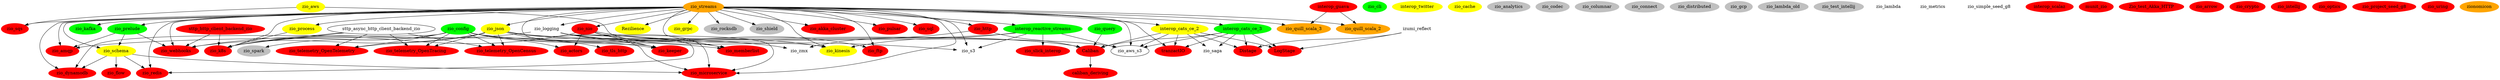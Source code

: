 digraph G {

  {
    node [style=filled,color=green];
    interop_cats_ce_3;
    interop_reactive_streams;
    zio_cli;
    zio_config;
    zio_kafka;
    zio_prelude;
    zio_query;
  }

  {
    node [style=filled,color=yellow];
    interop_cats_ce_2;
    interop_twitter;
    Rezilience;
    zio_aws;
    zio_cache;
    zio_grpc;
    zio_json;
    zio_kinesis;
    zio_process;
    zio_schema;
  }
  
  {
    node [style=filled,color=grey];
    zio_analytics;
    zio_codec;
    zio_columnar;
    zio_connect;
    zio_distributed;
    zio_gcp;
    zio_lambda_old;
    zio_rocksdb;
    zio_shield;
    zio_spark;
    zio_test_intellij;
  }
  
  {
    node [style=filled,color=white];
    izumi_reflect;
    zio_lambda;
    zio_logging;
    zio_metrics;
    zio_s3;
    zio_saga;
    zio_simple_seed_g8;
    zio_zmx;
  }
  
  {
    node [style=filled,color=red];
    Caliban;
    caliban_deriving;
    Distage;
    interop_guava;
    interop_scalaz;
    LogStage;
    munit_zio;
    sttp_http_client_backend_zio;
    tranzactIO;
    Zio_test_Akka_HTTP;
    zio_actors;
    zio_akka_cluster;
    zio_amqp;
    zio_arrow;
    zio_crypto;
    zio_dynamodb;
    zio_flow;
    zio_ftp;
    zio_http;
    zio_intellij;
    zio_k8s;
    zio_keeper;
    zio_memberlist;
    zio_microservice;
    zio_nio;
    zio_optics;
    zio_project_seed_g8;
    zio_pulsar;
    zio_redis;
    zio_slick_interop;
    zio_sql;
    zio_sqs;
    zio_telemetry_OpenCensus;
    zio_telemetry_OpenTelemetry;
    zio_telemetry_OpenTracing;
    zio_tls_http;
    zio_uring;
    zio_webhooks;
  }
  
  {
    node [style=filled,color=orange];
    zio_quill_scala_2;
    zio_quill_scala_3;
    zio_streams;
    zionomicon;
  }
  
  interop_cats_ce_2 -> Caliban;
  interop_cats_ce_3 -> Caliban;
  zio_config -> Caliban;
  zio_query -> Caliban;
  zio_json -> Caliban;
  zio_http -> Caliban;
  
  Caliban -> caliban_deriving;

  izumi_reflect -> Distage;
  interop_cats_ce_2 -> Distage;
  interop_cats_ce_3 -> Distage;
  
  zio_streams -> interop_cats_ce_2;
  zio_streams -> interop_cats_ce_3;
  
  zio_streams -> interop_reactive_streams;
  
  izumi_reflect -> LogStage;
  interop_cats_ce_2 -> LogStage;
  interop_cats_ce_3 -> LogStage;
  
  zio_streams -> Rezilience;
  
  zio_streams -> tranzactIO;
  interop_cats_ce_2 -> tranzactIO;
  interop_cats_ce_3 -> tranzactIO;
  
  zio_nio -> zio_actors;
  zio_config -> zio_actors;
  
  zio_streams -> zio_akka_cluster;
  
  interop_reactive_streams -> zio_amqp;
  zio_streams -> zio_amqp;
  zio_prelude -> zio_amqp;
  
  interop_reactive_streams -> zio_aws_s3;
  interop_cats_ce_2 -> zio_aws_s3;
  interop_cats_ce_3 -> zio_aws_s3;
  zio_config -> zio_aws_s3;
  zio_streams -> zio_aws_s3;
  
  zio_streams -> zio_dynamodb;
  zio_schema -> zio_dynamodb;
  zio_config -> zio_dynamodb;
  
  zio_schema -> zio_flow;
  
  zio_streams -> zio_ftp;
  zio_nio -> zio_ftp;
  
  zio_streams -> zio_grpc;
  zio_streams -> zio_http;
  zio_streams -> zio_json;
  
  zio_streams -> zio_k8s;
  zio_config -> zio_k8s;
  zio_logging -> zio_k8s;
  zio_nio -> zio_k8s;
  zio_process -> zio_k8s;
  sttp_http_client_backend_zio -> zio_k8s;
  sttp_async_http_client_backend_zio -> zio_k8s;
  
  zio_streams -> zio_kafka;
  
  zio_streams -> zio_keeper;
  zio_nio -> zio_keeper;
  zio_logging -> zio_keeper;
  zio_config -> zio_keeper;
  
  zio_streams -> zio_kinesis;
  interop_reactive_streams -> zio_kinesis;
  zio_logging -> zio_kinesis;
  zio_aws -> zio_kinesis;
  
  zio_streams -> zio_logging;
  
  zio_streams -> zio_memberlist;
  zio_nio -> zio_memberlist;
  zio_logging -> zio_memberlist;
  zio_config -> zio_memberlist;
  
  zio_logging -> zio_microservice;
  zio_streams -> zio_microservice;
  zio_schema -> zio_microservice;
  zio_nio -> zio_microservice;
  zio_json -> zio_microservice;
  
  zio_streams -> zio_nio;
  zio_streams -> zio_prelude;
  zio_streams -> zio_process;
  zio_streams -> zio_pulsar;
  
  zio_streams -> zio_quill_scala_2;
  interop_guava -> zio_quill_scala_2;
  
  zio_streams -> zio_quill_scala_3;
  interop_guava -> zio_quill_scala_3;
  
  zio_streams -> zio_redis;
  zio_logging -> zio_redis;
  zio_schema -> zio_redis;
  
  zio_streams -> zio_rocksdb;
  
  zio_streams -> zio_s3;
  zio_nio -> zio_s3;
  interop_reactive_streams -> zio_s3;
  
  interop_cats_ce_2 -> zio_saga;
  interop_cats_ce_3 -> zio_saga;
  
  zio_streams -> zio_schema;
  zio_prelude -> zio_schema;
  
  zio_streams -> zio_shield;
  
  interop_reactive_streams -> zio_slick_interop;
  zio_config -> zio_spark;
  zio_streams -> zio_sql;
  
  zio_streams -> zio_sqs;
  zio_aws -> zio_sqs;
  
  zio_json -> zio_telemetry_OpenCensus;
  sttp_async_http_client_backend_zio -> zio_telemetry_OpenCensus;
  zio_config -> zio_telemetry_OpenCensus;
  
  zio_json -> zio_telemetry_OpenTelemetry;
  sttp_async_http_client_backend_zio -> zio_telemetry_OpenTelemetry;
  zio_config -> zio_telemetry_OpenTelemetry;
  
  zio_json -> zio_telemetry_OpenTracing;
  sttp_async_http_client_backend_zio -> zio_telemetry_OpenTracing;
  zio_config -> zio_telemetry_OpenTracing;
  
  zio_json -> zio_tls_http;
  
  zio_json -> zio_webhooks;
  zio_prelude -> zio_webhooks;
  zio_streams -> zio_webhooks;
  sttp_http_client_backend_zio -> zio_webhooks;
  sttp_async_http_client_backend_zio -> zio_webhooks;
  
  zio_http -> zio_zmx;
  zio_json -> zio_zmx;
}